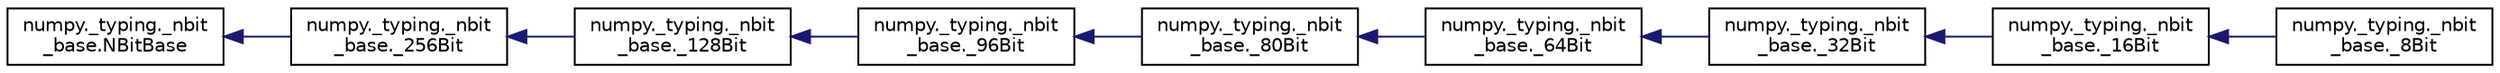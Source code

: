 digraph "Graphical Class Hierarchy"
{
 // LATEX_PDF_SIZE
  edge [fontname="Helvetica",fontsize="10",labelfontname="Helvetica",labelfontsize="10"];
  node [fontname="Helvetica",fontsize="10",shape=record];
  rankdir="LR";
  Node0 [label="numpy._typing._nbit\l_base.NBitBase",height=0.2,width=0.4,color="black", fillcolor="white", style="filled",URL="$classnumpy_1_1__typing_1_1__nbit__base_1_1NBitBase.html",tooltip=" "];
  Node0 -> Node1 [dir="back",color="midnightblue",fontsize="10",style="solid",fontname="Helvetica"];
  Node1 [label="numpy._typing._nbit\l_base._256Bit",height=0.2,width=0.4,color="black", fillcolor="white", style="filled",URL="$classnumpy_1_1__typing_1_1__nbit__base_1_1__256Bit.html",tooltip=" "];
  Node1 -> Node2 [dir="back",color="midnightblue",fontsize="10",style="solid",fontname="Helvetica"];
  Node2 [label="numpy._typing._nbit\l_base._128Bit",height=0.2,width=0.4,color="black", fillcolor="white", style="filled",URL="$classnumpy_1_1__typing_1_1__nbit__base_1_1__128Bit.html",tooltip=" "];
  Node2 -> Node3 [dir="back",color="midnightblue",fontsize="10",style="solid",fontname="Helvetica"];
  Node3 [label="numpy._typing._nbit\l_base._96Bit",height=0.2,width=0.4,color="black", fillcolor="white", style="filled",URL="$classnumpy_1_1__typing_1_1__nbit__base_1_1__96Bit.html",tooltip=" "];
  Node3 -> Node4 [dir="back",color="midnightblue",fontsize="10",style="solid",fontname="Helvetica"];
  Node4 [label="numpy._typing._nbit\l_base._80Bit",height=0.2,width=0.4,color="black", fillcolor="white", style="filled",URL="$classnumpy_1_1__typing_1_1__nbit__base_1_1__80Bit.html",tooltip=" "];
  Node4 -> Node5 [dir="back",color="midnightblue",fontsize="10",style="solid",fontname="Helvetica"];
  Node5 [label="numpy._typing._nbit\l_base._64Bit",height=0.2,width=0.4,color="black", fillcolor="white", style="filled",URL="$classnumpy_1_1__typing_1_1__nbit__base_1_1__64Bit.html",tooltip=" "];
  Node5 -> Node6 [dir="back",color="midnightblue",fontsize="10",style="solid",fontname="Helvetica"];
  Node6 [label="numpy._typing._nbit\l_base._32Bit",height=0.2,width=0.4,color="black", fillcolor="white", style="filled",URL="$classnumpy_1_1__typing_1_1__nbit__base_1_1__32Bit.html",tooltip=" "];
  Node6 -> Node7 [dir="back",color="midnightblue",fontsize="10",style="solid",fontname="Helvetica"];
  Node7 [label="numpy._typing._nbit\l_base._16Bit",height=0.2,width=0.4,color="black", fillcolor="white", style="filled",URL="$classnumpy_1_1__typing_1_1__nbit__base_1_1__16Bit.html",tooltip=" "];
  Node7 -> Node8 [dir="back",color="midnightblue",fontsize="10",style="solid",fontname="Helvetica"];
  Node8 [label="numpy._typing._nbit\l_base._8Bit",height=0.2,width=0.4,color="black", fillcolor="white", style="filled",URL="$classnumpy_1_1__typing_1_1__nbit__base_1_1__8Bit.html",tooltip=" "];
}
